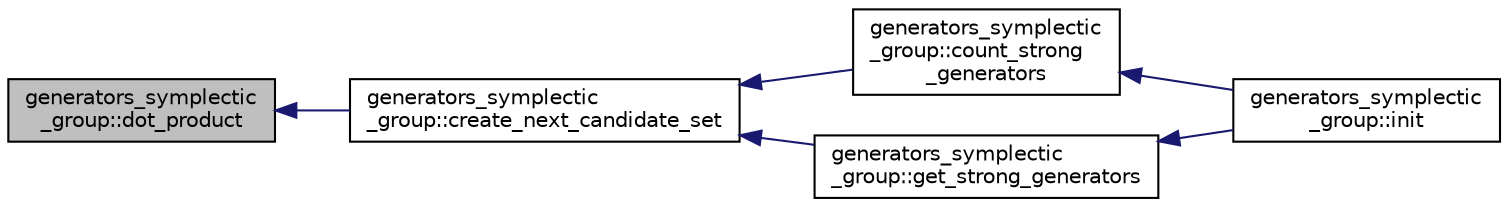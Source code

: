 digraph "generators_symplectic_group::dot_product"
{
  edge [fontname="Helvetica",fontsize="10",labelfontname="Helvetica",labelfontsize="10"];
  node [fontname="Helvetica",fontsize="10",shape=record];
  rankdir="LR";
  Node39 [label="generators_symplectic\l_group::dot_product",height=0.2,width=0.4,color="black", fillcolor="grey75", style="filled", fontcolor="black"];
  Node39 -> Node40 [dir="back",color="midnightblue",fontsize="10",style="solid",fontname="Helvetica"];
  Node40 [label="generators_symplectic\l_group::create_next_candidate_set",height=0.2,width=0.4,color="black", fillcolor="white", style="filled",URL="$d7/dd9/classgenerators__symplectic__group.html#a4f120fe4d0c6e692ada67076312d5f21"];
  Node40 -> Node41 [dir="back",color="midnightblue",fontsize="10",style="solid",fontname="Helvetica"];
  Node41 [label="generators_symplectic\l_group::count_strong\l_generators",height=0.2,width=0.4,color="black", fillcolor="white", style="filled",URL="$d7/dd9/classgenerators__symplectic__group.html#adae8eb63b9aac802572e94b144dd27a5"];
  Node41 -> Node42 [dir="back",color="midnightblue",fontsize="10",style="solid",fontname="Helvetica"];
  Node42 [label="generators_symplectic\l_group::init",height=0.2,width=0.4,color="black", fillcolor="white", style="filled",URL="$d7/dd9/classgenerators__symplectic__group.html#a3f0418f9f639b4a2ab1ce3b6ea89233d"];
  Node40 -> Node43 [dir="back",color="midnightblue",fontsize="10",style="solid",fontname="Helvetica"];
  Node43 [label="generators_symplectic\l_group::get_strong_generators",height=0.2,width=0.4,color="black", fillcolor="white", style="filled",URL="$d7/dd9/classgenerators__symplectic__group.html#a106102382bb375ece59b5b1d85f063da"];
  Node43 -> Node42 [dir="back",color="midnightblue",fontsize="10",style="solid",fontname="Helvetica"];
}
